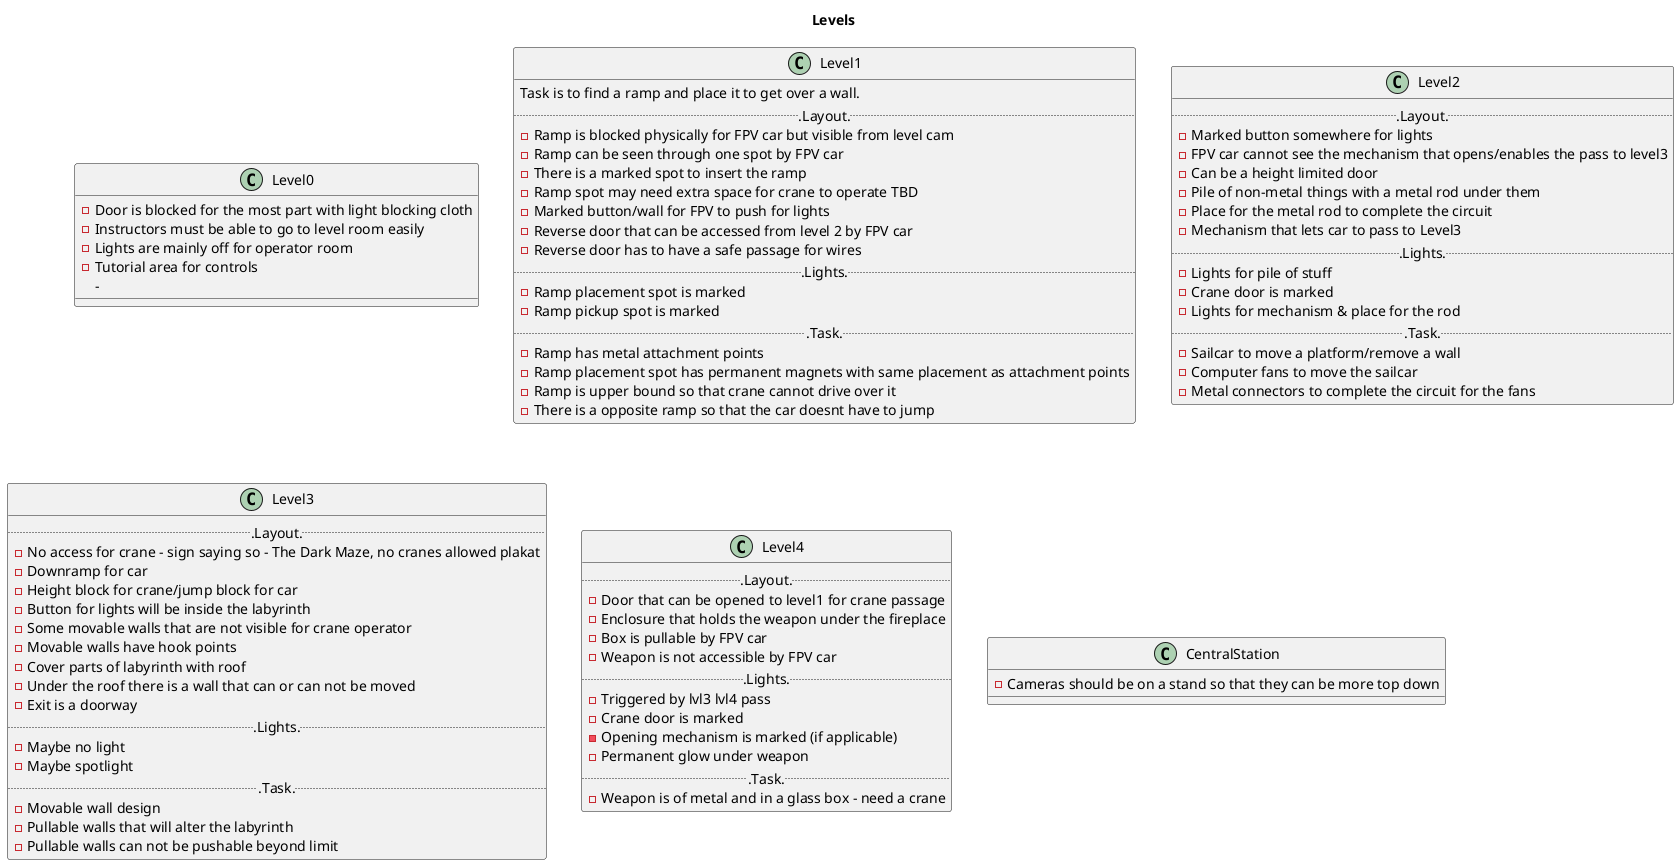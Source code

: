 @startuml levels
title Levels

class Level0 {
  - Door is blocked for the most part with light blocking cloth
  - Instructors must be able to go to level room easily
  - Lights are mainly off for operator room
  - Tutorial area for controls
  - 
}

class Level1 {
   Task is to find a ramp and place it to get over a wall.
   ...Layout...
    - Ramp is blocked physically for FPV car but visible from level cam
    - Ramp can be seen through one spot by FPV car 
    - There is a marked spot to insert the ramp
    - Ramp spot may need extra space for crane to operate TBD
    - Marked button/wall for FPV to push for lights
    - Reverse door that can be accessed from level 2 by FPV car
    - Reverse door has to have a safe passage for wires
   ...Lights...
    - Ramp placement spot is marked
    - Ramp pickup spot is marked
   ...Task...
    - Ramp has metal attachment points
    - Ramp placement spot has permanent magnets with same placement as attachment points
    - Ramp is upper bound so that crane cannot drive over it
    - There is a opposite ramp so that the car doesnt have to jump
}
class Level2 {
  ...Layout...
    - Marked button somewhere for lights
    - FPV car cannot see the mechanism that opens/enables the pass to level3
    - Can be a height limited door
    - Pile of non-metal things with a metal rod under them
    - Place for the metal rod to complete the circuit
    - Mechanism that lets car to pass to Level3
  ...Lights...
    - Lights for pile of stuff
    - Crane door is marked
    - Lights for mechanism & place for the rod
  ...Task...
    - Sailcar to move a platform/remove a wall
    - Computer fans to move the sailcar
    - Metal connectors to complete the circuit for the fans
}
class Level3 {
  ...Layout...
    - No access for crane - sign saying so - The Dark Maze, no cranes allowed plakat
    - Downramp for car
    - Height block for crane/jump block for car
    - Button for lights will be inside the labyrinth
    - Some movable walls that are not visible for crane operator
    - Movable walls have hook points
    - Cover parts of labyrinth with roof
    - Under the roof there is a wall that can or can not be moved
    - Exit is a doorway
  ...Lights...
    - Maybe no light
    - Maybe spotlight
  ...Task...
    - Movable wall design
    - Pullable walls that will alter the labyrinth
    - Pullable walls can not be pushable beyond limit
}
class Level4 {
  ...Layout...
    - Door that can be opened to level1 for crane passage
    - Enclosure that holds the weapon under the fireplace
    - Box is pullable by FPV car
    - Weapon is not accessible by FPV car
  ...Lights...
    - Triggered by lvl3 lvl4 pass
    - Crane door is marked
    - Opening mechanism is marked (if applicable)
    - Permanent glow under weapon
  ...Task...
    - Weapon is of metal and in a glass box - need a crane
}

class CentralStation {
  - Cameras should be on a stand so that they can be more top down
}




@enduml